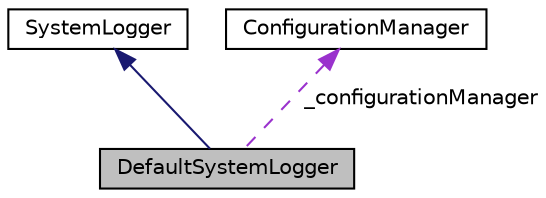 digraph "DefaultSystemLogger"
{
  edge [fontname="Helvetica",fontsize="10",labelfontname="Helvetica",labelfontsize="10"];
  node [fontname="Helvetica",fontsize="10",shape=record];
  Node2 [label="DefaultSystemLogger",height=0.2,width=0.4,color="black", fillcolor="grey75", style="filled", fontcolor="black"];
  Node3 -> Node2 [dir="back",color="midnightblue",fontsize="10",style="solid",fontname="Helvetica"];
  Node3 [label="SystemLogger",height=0.2,width=0.4,color="black", fillcolor="white", style="filled",URL="$classSystemLogger.html"];
  Node4 -> Node2 [dir="back",color="darkorchid3",fontsize="10",style="dashed",label=" _configurationManager" ,fontname="Helvetica"];
  Node4 [label="ConfigurationManager",height=0.2,width=0.4,color="black", fillcolor="white", style="filled",URL="$classConfigurationManager.html"];
}
